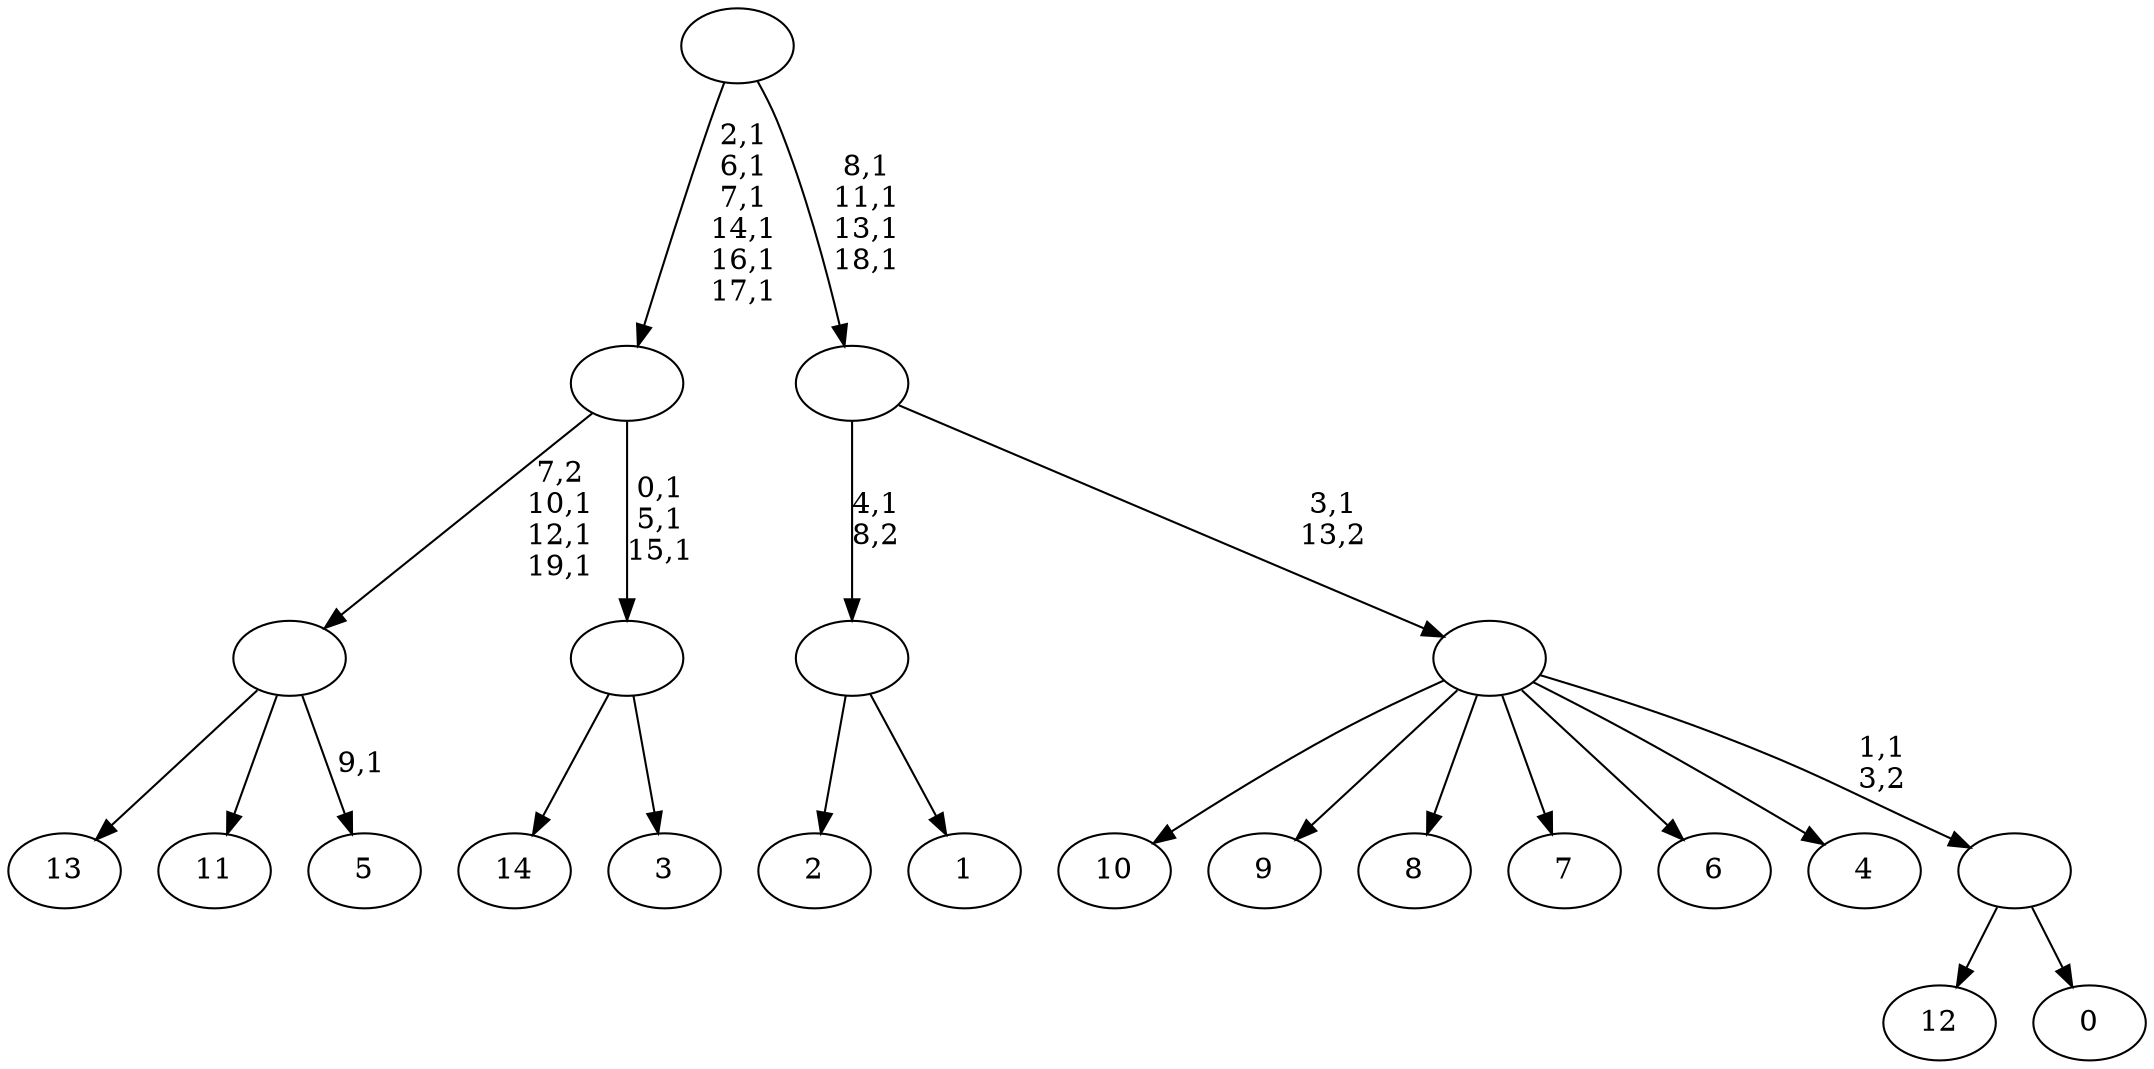 digraph T {
	35 [label="14"]
	34 [label="13"]
	33 [label="12"]
	32 [label="11"]
	31 [label="10"]
	30 [label="9"]
	29 [label="8"]
	28 [label="7"]
	27 [label="6"]
	26 [label="5"]
	24 [label=""]
	21 [label="4"]
	20 [label="3"]
	19 [label=""]
	16 [label=""]
	10 [label="2"]
	9 [label="1"]
	8 [label=""]
	7 [label="0"]
	6 [label=""]
	5 [label=""]
	4 [label=""]
	0 [label=""]
	24 -> 26 [label="9,1"]
	24 -> 34 [label=""]
	24 -> 32 [label=""]
	19 -> 35 [label=""]
	19 -> 20 [label=""]
	16 -> 19 [label="0,1\n5,1\n15,1"]
	16 -> 24 [label="7,2\n10,1\n12,1\n19,1"]
	8 -> 10 [label=""]
	8 -> 9 [label=""]
	6 -> 33 [label=""]
	6 -> 7 [label=""]
	5 -> 31 [label=""]
	5 -> 30 [label=""]
	5 -> 29 [label=""]
	5 -> 28 [label=""]
	5 -> 27 [label=""]
	5 -> 21 [label=""]
	5 -> 6 [label="1,1\n3,2"]
	4 -> 8 [label="4,1\n8,2"]
	4 -> 5 [label="3,1\n13,2"]
	0 -> 4 [label="8,1\n11,1\n13,1\n18,1"]
	0 -> 16 [label="2,1\n6,1\n7,1\n14,1\n16,1\n17,1"]
}
